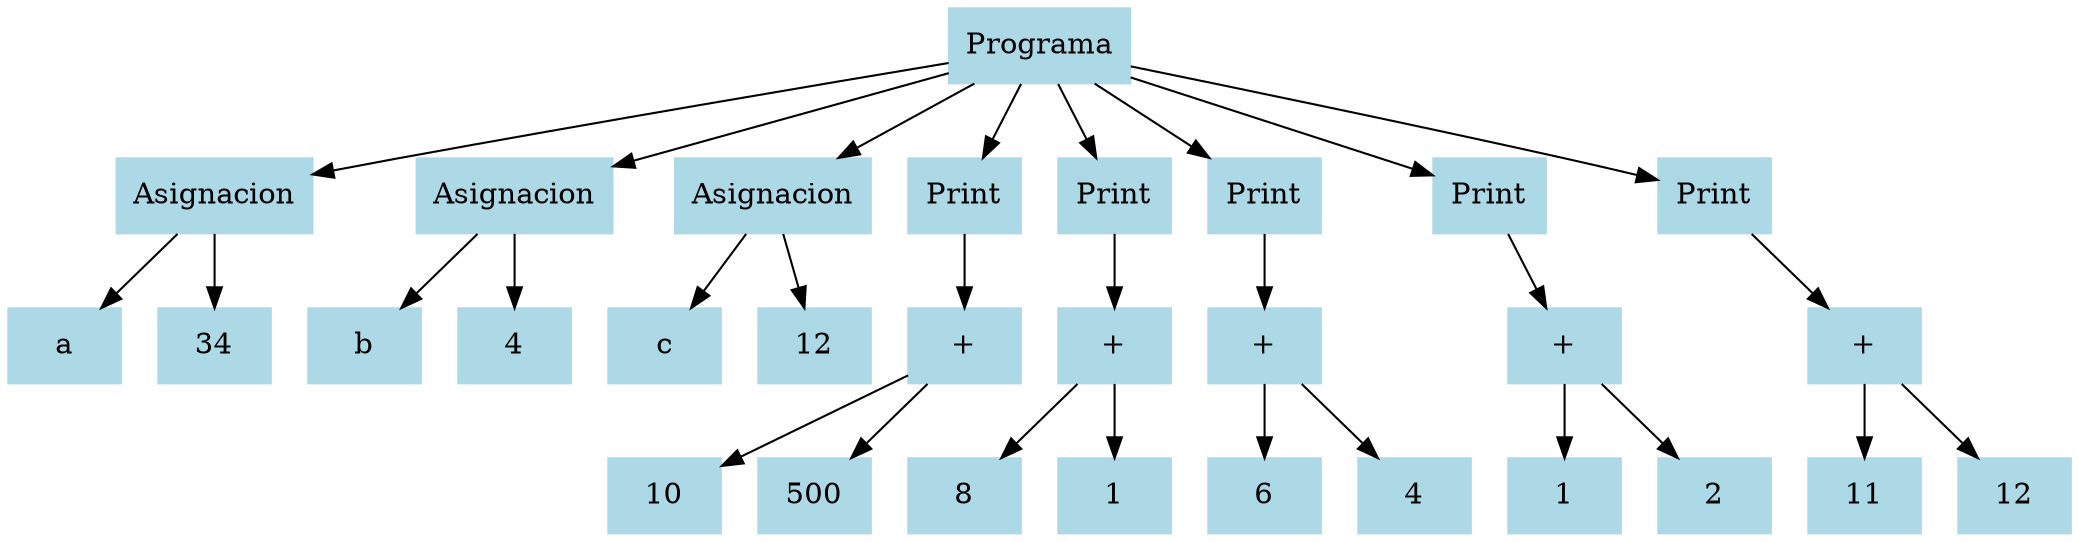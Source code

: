 digraph AST {
  node [shape=box, style=filled, color=lightblue];
  n0 [label="Programa"];
  n1 [label="Asignacion"];
  n0 -> n1;
  n2 [label="a"];
  n1 -> n2;
  n3 [label="34"];
  n1 -> n3;
  n4 [label="Asignacion"];
  n0 -> n4;
  n5 [label="b"];
  n4 -> n5;
  n6 [label="4"];
  n4 -> n6;
  n7 [label="Asignacion"];
  n0 -> n7;
  n8 [label="c"];
  n7 -> n8;
  n9 [label="12"];
  n7 -> n9;
  n10 [label="Print"];
  n0 -> n10;
  n11 [label="+"];
  n10 -> n11;
  n12 [label="10"];
  n11 -> n12;
  n13 [label="500"];
  n11 -> n13;
  n14 [label="Print"];
  n0 -> n14;
  n15 [label="+"];
  n14 -> n15;
  n16 [label="8"];
  n15 -> n16;
  n17 [label="1"];
  n15 -> n17;
  n18 [label="Print"];
  n0 -> n18;
  n19 [label="+"];
  n18 -> n19;
  n20 [label="6"];
  n19 -> n20;
  n21 [label="4"];
  n19 -> n21;
  n22 [label="Print"];
  n0 -> n22;
  n23 [label="+"];
  n22 -> n23;
  n24 [label="1"];
  n23 -> n24;
  n25 [label="2"];
  n23 -> n25;
  n26 [label="Print"];
  n0 -> n26;
  n27 [label="+"];
  n26 -> n27;
  n28 [label="11"];
  n27 -> n28;
  n29 [label="12"];
  n27 -> n29;
}
